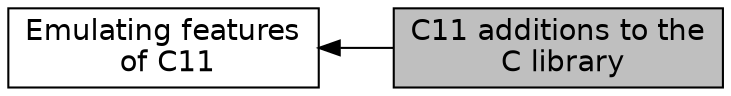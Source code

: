 digraph "C11 additions to the C library"
{
  edge [fontname="Helvetica",fontsize="14",labelfontname="Helvetica",labelfontsize="14"];
  node [fontname="Helvetica",fontsize="14",shape=box];
  rankdir=LR;
  Node1 [label="C11 additions to the\l C library",height=0.2,width=0.4,color="black", fillcolor="grey75", style="filled", fontcolor="black",tooltip=" "];
  Node2 [label="Emulating features\l of C11",height=0.2,width=0.4,color="black", fillcolor="white", style="filled",URL="$group__C11.html",tooltip=" "];
  Node2->Node1 [shape=plaintext, dir="back", style="solid"];
}
